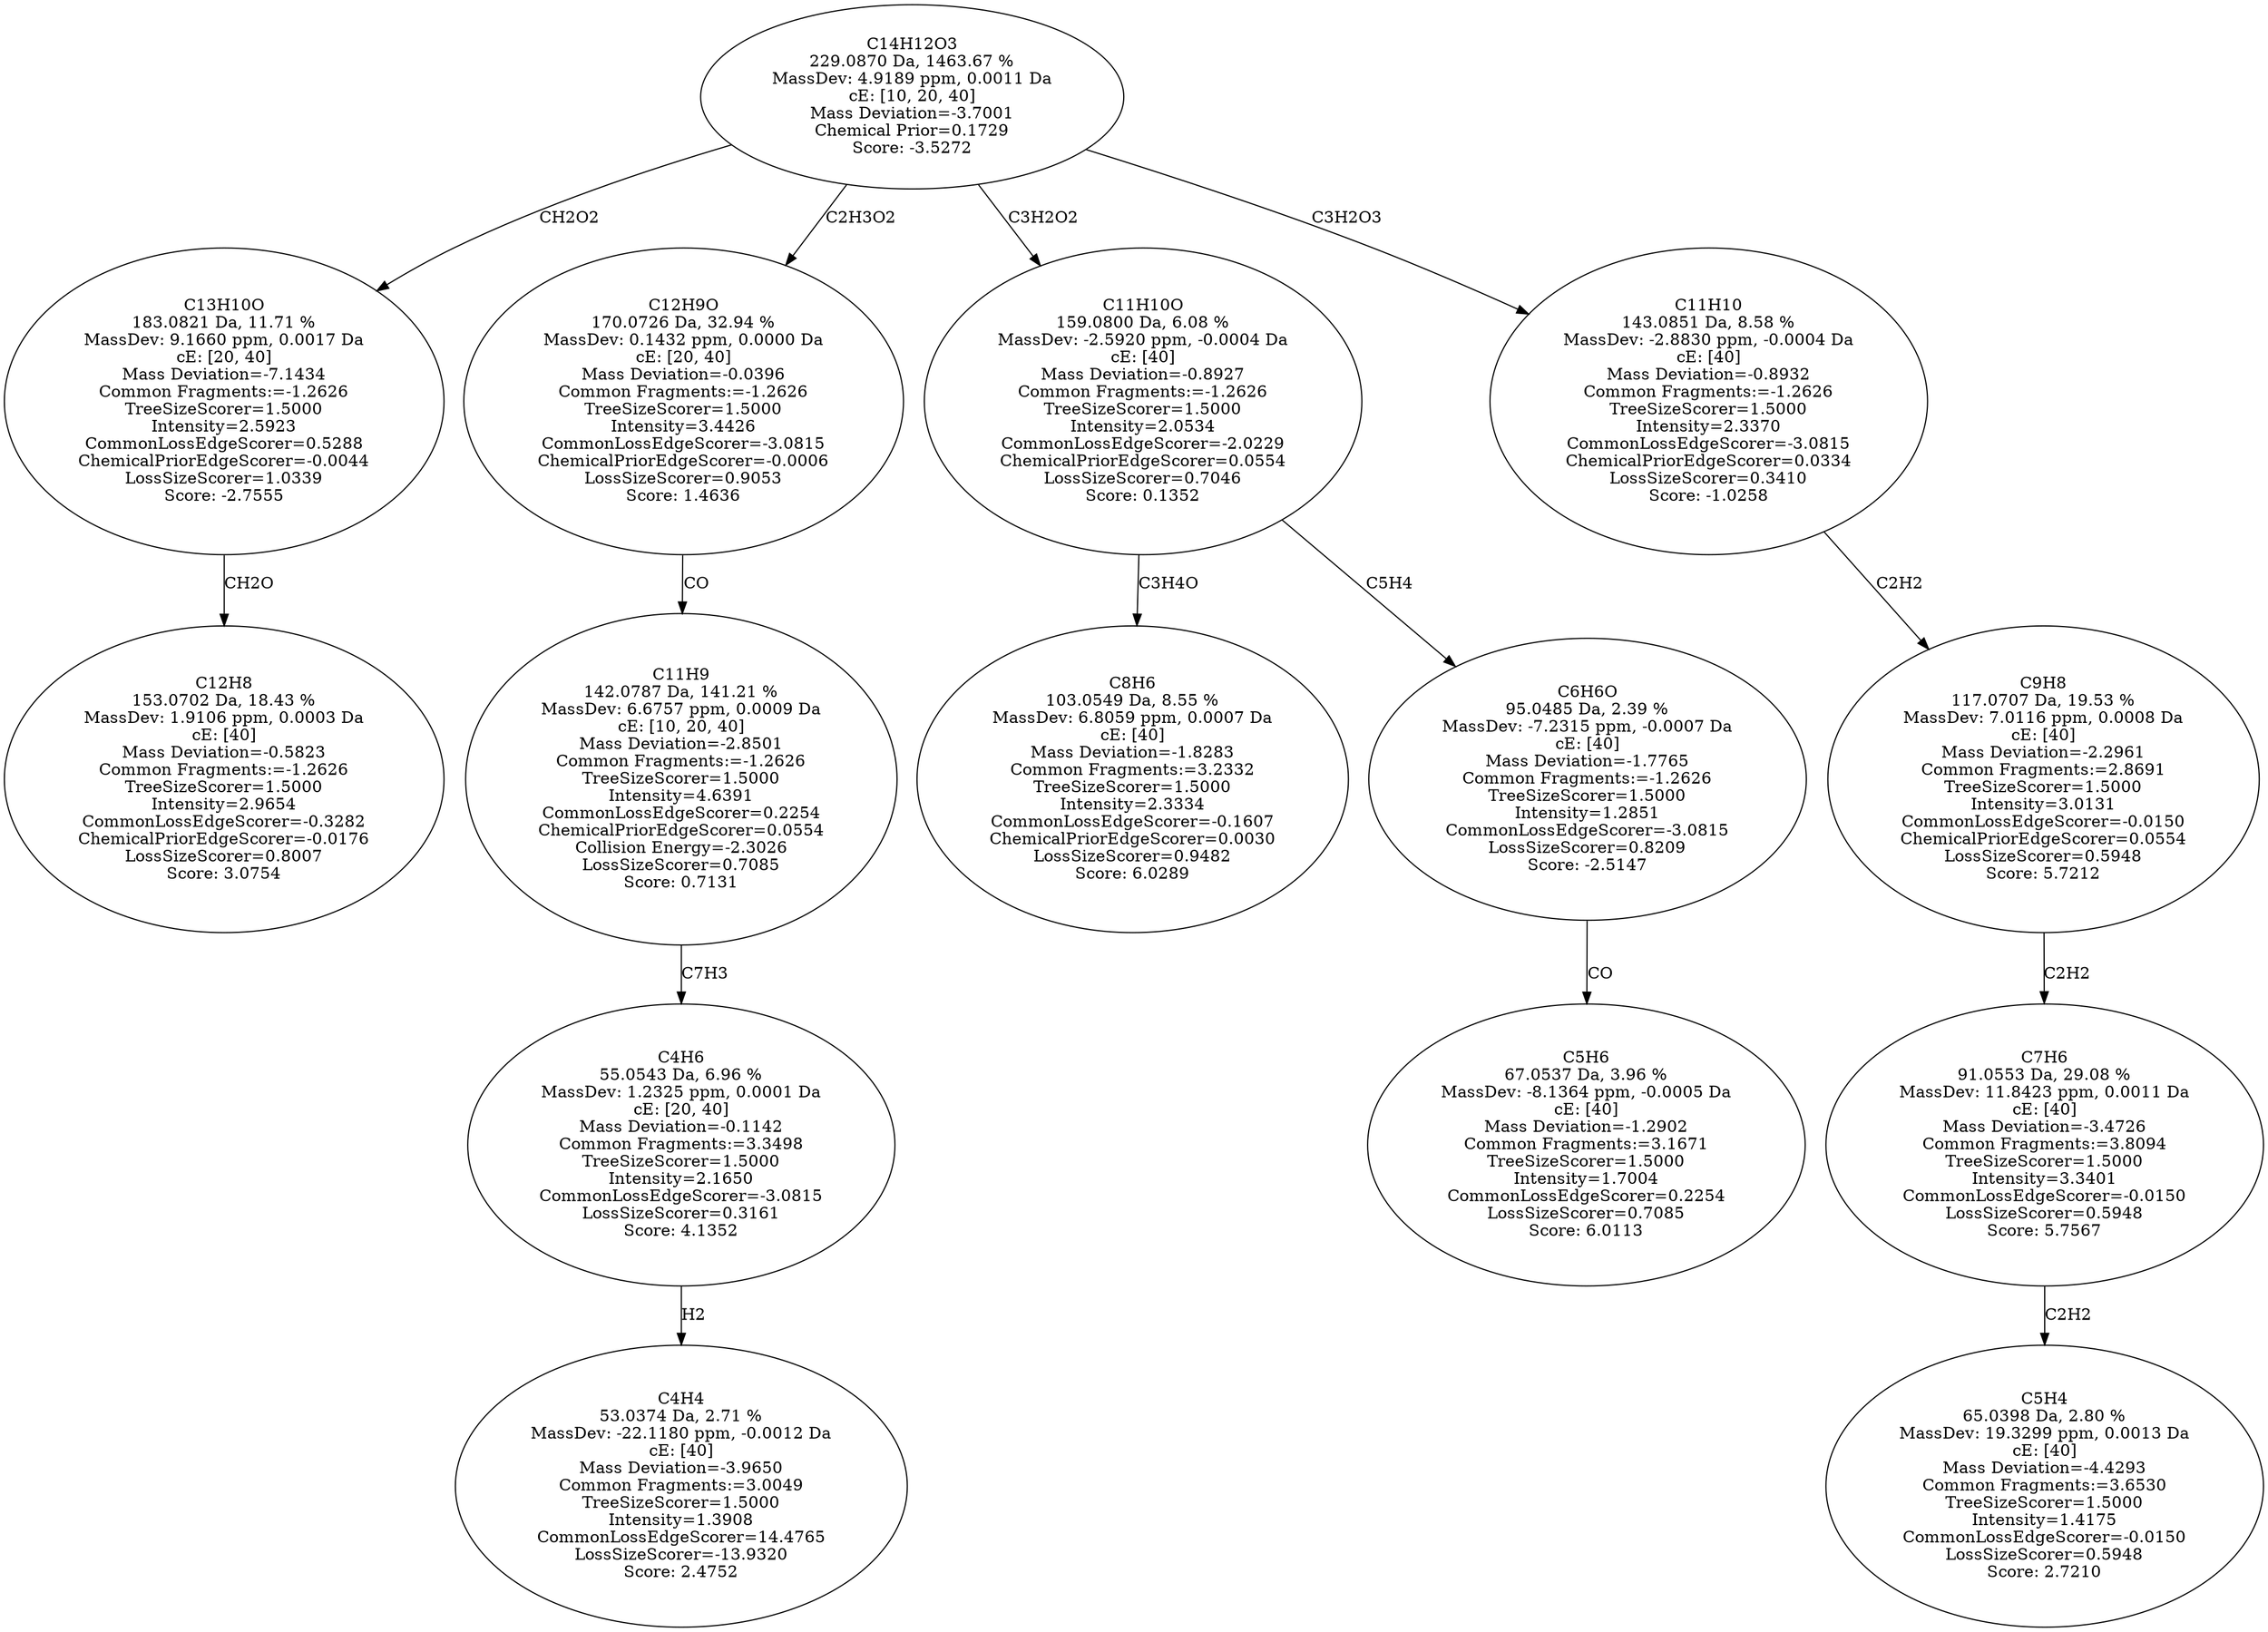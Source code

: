 strict digraph {
v1 [label="C12H8\n153.0702 Da, 18.43 %\nMassDev: 1.9106 ppm, 0.0003 Da\ncE: [40]\nMass Deviation=-0.5823\nCommon Fragments:=-1.2626\nTreeSizeScorer=1.5000\nIntensity=2.9654\nCommonLossEdgeScorer=-0.3282\nChemicalPriorEdgeScorer=-0.0176\nLossSizeScorer=0.8007\nScore: 3.0754"];
v2 [label="C13H10O\n183.0821 Da, 11.71 %\nMassDev: 9.1660 ppm, 0.0017 Da\ncE: [20, 40]\nMass Deviation=-7.1434\nCommon Fragments:=-1.2626\nTreeSizeScorer=1.5000\nIntensity=2.5923\nCommonLossEdgeScorer=0.5288\nChemicalPriorEdgeScorer=-0.0044\nLossSizeScorer=1.0339\nScore: -2.7555"];
v3 [label="C4H4\n53.0374 Da, 2.71 %\nMassDev: -22.1180 ppm, -0.0012 Da\ncE: [40]\nMass Deviation=-3.9650\nCommon Fragments:=3.0049\nTreeSizeScorer=1.5000\nIntensity=1.3908\nCommonLossEdgeScorer=14.4765\nLossSizeScorer=-13.9320\nScore: 2.4752"];
v4 [label="C4H6\n55.0543 Da, 6.96 %\nMassDev: 1.2325 ppm, 0.0001 Da\ncE: [20, 40]\nMass Deviation=-0.1142\nCommon Fragments:=3.3498\nTreeSizeScorer=1.5000\nIntensity=2.1650\nCommonLossEdgeScorer=-3.0815\nLossSizeScorer=0.3161\nScore: 4.1352"];
v5 [label="C11H9\n142.0787 Da, 141.21 %\nMassDev: 6.6757 ppm, 0.0009 Da\ncE: [10, 20, 40]\nMass Deviation=-2.8501\nCommon Fragments:=-1.2626\nTreeSizeScorer=1.5000\nIntensity=4.6391\nCommonLossEdgeScorer=0.2254\nChemicalPriorEdgeScorer=0.0554\nCollision Energy=-2.3026\nLossSizeScorer=0.7085\nScore: 0.7131"];
v6 [label="C12H9O\n170.0726 Da, 32.94 %\nMassDev: 0.1432 ppm, 0.0000 Da\ncE: [20, 40]\nMass Deviation=-0.0396\nCommon Fragments:=-1.2626\nTreeSizeScorer=1.5000\nIntensity=3.4426\nCommonLossEdgeScorer=-3.0815\nChemicalPriorEdgeScorer=-0.0006\nLossSizeScorer=0.9053\nScore: 1.4636"];
v7 [label="C8H6\n103.0549 Da, 8.55 %\nMassDev: 6.8059 ppm, 0.0007 Da\ncE: [40]\nMass Deviation=-1.8283\nCommon Fragments:=3.2332\nTreeSizeScorer=1.5000\nIntensity=2.3334\nCommonLossEdgeScorer=-0.1607\nChemicalPriorEdgeScorer=0.0030\nLossSizeScorer=0.9482\nScore: 6.0289"];
v8 [label="C5H6\n67.0537 Da, 3.96 %\nMassDev: -8.1364 ppm, -0.0005 Da\ncE: [40]\nMass Deviation=-1.2902\nCommon Fragments:=3.1671\nTreeSizeScorer=1.5000\nIntensity=1.7004\nCommonLossEdgeScorer=0.2254\nLossSizeScorer=0.7085\nScore: 6.0113"];
v9 [label="C6H6O\n95.0485 Da, 2.39 %\nMassDev: -7.2315 ppm, -0.0007 Da\ncE: [40]\nMass Deviation=-1.7765\nCommon Fragments:=-1.2626\nTreeSizeScorer=1.5000\nIntensity=1.2851\nCommonLossEdgeScorer=-3.0815\nLossSizeScorer=0.8209\nScore: -2.5147"];
v10 [label="C11H10O\n159.0800 Da, 6.08 %\nMassDev: -2.5920 ppm, -0.0004 Da\ncE: [40]\nMass Deviation=-0.8927\nCommon Fragments:=-1.2626\nTreeSizeScorer=1.5000\nIntensity=2.0534\nCommonLossEdgeScorer=-2.0229\nChemicalPriorEdgeScorer=0.0554\nLossSizeScorer=0.7046\nScore: 0.1352"];
v11 [label="C5H4\n65.0398 Da, 2.80 %\nMassDev: 19.3299 ppm, 0.0013 Da\ncE: [40]\nMass Deviation=-4.4293\nCommon Fragments:=3.6530\nTreeSizeScorer=1.5000\nIntensity=1.4175\nCommonLossEdgeScorer=-0.0150\nLossSizeScorer=0.5948\nScore: 2.7210"];
v12 [label="C7H6\n91.0553 Da, 29.08 %\nMassDev: 11.8423 ppm, 0.0011 Da\ncE: [40]\nMass Deviation=-3.4726\nCommon Fragments:=3.8094\nTreeSizeScorer=1.5000\nIntensity=3.3401\nCommonLossEdgeScorer=-0.0150\nLossSizeScorer=0.5948\nScore: 5.7567"];
v13 [label="C9H8\n117.0707 Da, 19.53 %\nMassDev: 7.0116 ppm, 0.0008 Da\ncE: [40]\nMass Deviation=-2.2961\nCommon Fragments:=2.8691\nTreeSizeScorer=1.5000\nIntensity=3.0131\nCommonLossEdgeScorer=-0.0150\nChemicalPriorEdgeScorer=0.0554\nLossSizeScorer=0.5948\nScore: 5.7212"];
v14 [label="C11H10\n143.0851 Da, 8.58 %\nMassDev: -2.8830 ppm, -0.0004 Da\ncE: [40]\nMass Deviation=-0.8932\nCommon Fragments:=-1.2626\nTreeSizeScorer=1.5000\nIntensity=2.3370\nCommonLossEdgeScorer=-3.0815\nChemicalPriorEdgeScorer=0.0334\nLossSizeScorer=0.3410\nScore: -1.0258"];
v15 [label="C14H12O3\n229.0870 Da, 1463.67 %\nMassDev: 4.9189 ppm, 0.0011 Da\ncE: [10, 20, 40]\nMass Deviation=-3.7001\nChemical Prior=0.1729\nScore: -3.5272"];
v2 -> v1 [label="CH2O"];
v15 -> v2 [label="CH2O2"];
v4 -> v3 [label="H2"];
v5 -> v4 [label="C7H3"];
v6 -> v5 [label="CO"];
v15 -> v6 [label="C2H3O2"];
v10 -> v7 [label="C3H4O"];
v9 -> v8 [label="CO"];
v10 -> v9 [label="C5H4"];
v15 -> v10 [label="C3H2O2"];
v12 -> v11 [label="C2H2"];
v13 -> v12 [label="C2H2"];
v14 -> v13 [label="C2H2"];
v15 -> v14 [label="C3H2O3"];
}